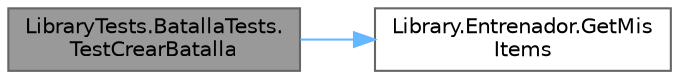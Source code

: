 digraph "LibraryTests.BatallaTests.TestCrearBatalla"
{
 // INTERACTIVE_SVG=YES
 // LATEX_PDF_SIZE
  bgcolor="transparent";
  edge [fontname=Helvetica,fontsize=10,labelfontname=Helvetica,labelfontsize=10];
  node [fontname=Helvetica,fontsize=10,shape=box,height=0.2,width=0.4];
  rankdir="LR";
  Node1 [id="Node000001",label="LibraryTests.BatallaTests.\lTestCrearBatalla",height=0.2,width=0.4,color="gray40", fillcolor="grey60", style="filled", fontcolor="black",tooltip="Este test comprueba que se cree correctamente una Batalla."];
  Node1 -> Node2 [id="edge1_Node000001_Node000002",color="steelblue1",style="solid",tooltip=" "];
  Node2 [id="Node000002",label="Library.Entrenador.GetMis\lItems",height=0.2,width=0.4,color="grey40", fillcolor="white", style="filled",URL="$classLibrary_1_1Entrenador.html#a6ab02b9dc377df32c7ccd5367bc2a8d8",tooltip="Devuelve la lista de items del entrenador."];
}
